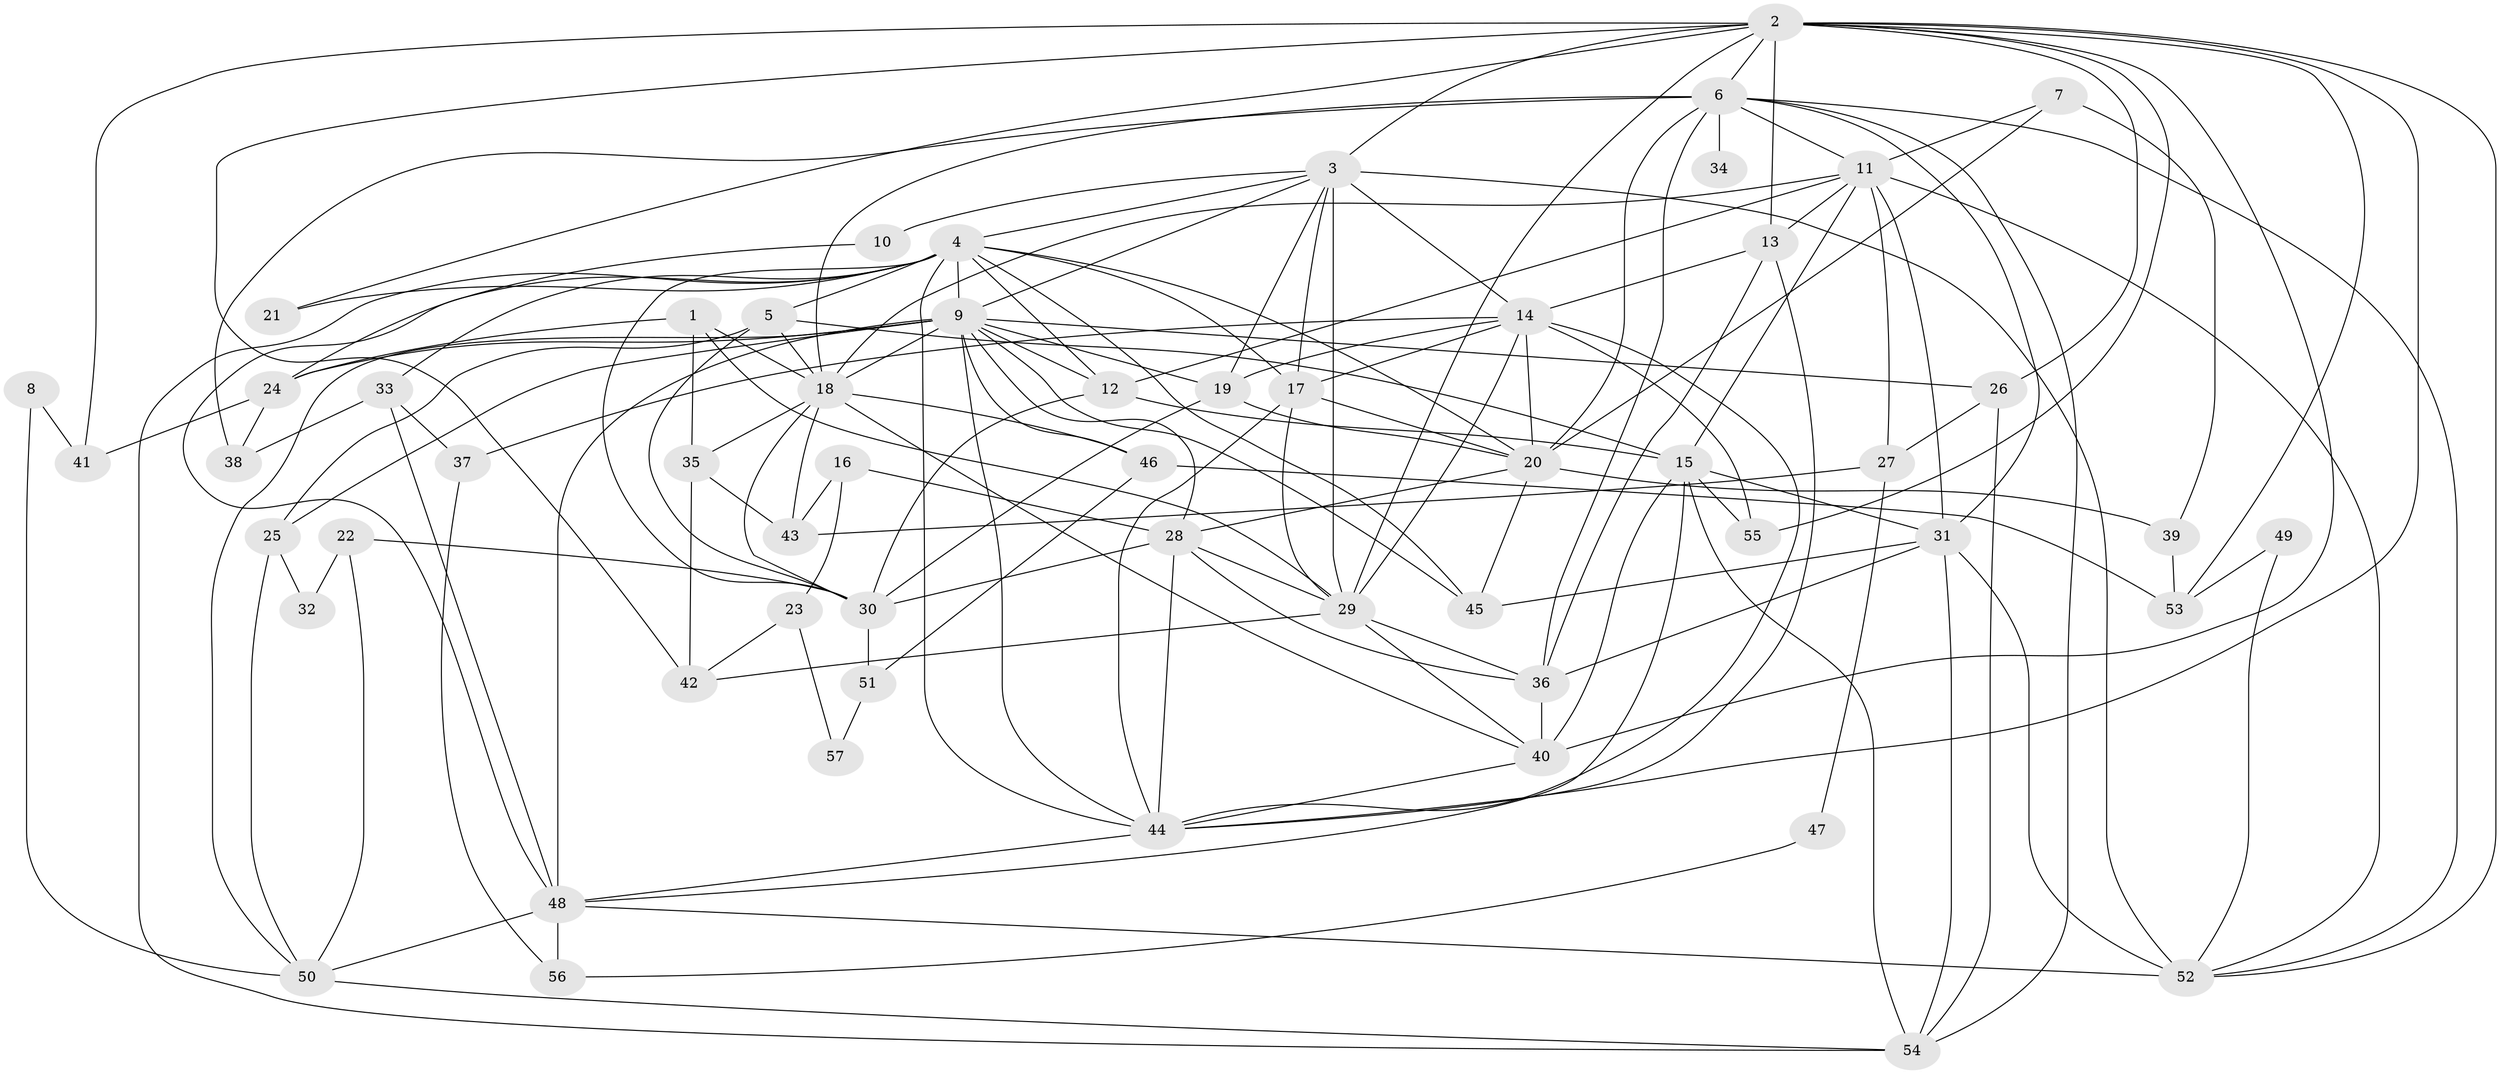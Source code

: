 // original degree distribution, {4: 0.3508771929824561, 3: 0.24561403508771928, 2: 0.11403508771929824, 5: 0.18421052631578946, 7: 0.02631578947368421, 6: 0.05263157894736842, 8: 0.02631578947368421}
// Generated by graph-tools (version 1.1) at 2025/50/03/04/25 22:50:54]
// undirected, 57 vertices, 153 edges
graph export_dot {
  node [color=gray90,style=filled];
  1;
  2;
  3;
  4;
  5;
  6;
  7;
  8;
  9;
  10;
  11;
  12;
  13;
  14;
  15;
  16;
  17;
  18;
  19;
  20;
  21;
  22;
  23;
  24;
  25;
  26;
  27;
  28;
  29;
  30;
  31;
  32;
  33;
  34;
  35;
  36;
  37;
  38;
  39;
  40;
  41;
  42;
  43;
  44;
  45;
  46;
  47;
  48;
  49;
  50;
  51;
  52;
  53;
  54;
  55;
  56;
  57;
  1 -- 18 [weight=1.0];
  1 -- 24 [weight=1.0];
  1 -- 29 [weight=1.0];
  1 -- 35 [weight=1.0];
  2 -- 3 [weight=1.0];
  2 -- 6 [weight=1.0];
  2 -- 13 [weight=1.0];
  2 -- 21 [weight=2.0];
  2 -- 26 [weight=1.0];
  2 -- 29 [weight=1.0];
  2 -- 40 [weight=2.0];
  2 -- 41 [weight=2.0];
  2 -- 42 [weight=1.0];
  2 -- 44 [weight=1.0];
  2 -- 52 [weight=1.0];
  2 -- 53 [weight=1.0];
  2 -- 55 [weight=2.0];
  3 -- 4 [weight=1.0];
  3 -- 9 [weight=1.0];
  3 -- 10 [weight=1.0];
  3 -- 14 [weight=2.0];
  3 -- 17 [weight=1.0];
  3 -- 19 [weight=1.0];
  3 -- 29 [weight=1.0];
  3 -- 52 [weight=2.0];
  4 -- 5 [weight=1.0];
  4 -- 9 [weight=2.0];
  4 -- 12 [weight=1.0];
  4 -- 17 [weight=1.0];
  4 -- 20 [weight=1.0];
  4 -- 21 [weight=1.0];
  4 -- 30 [weight=1.0];
  4 -- 33 [weight=1.0];
  4 -- 44 [weight=1.0];
  4 -- 45 [weight=1.0];
  4 -- 48 [weight=1.0];
  4 -- 54 [weight=1.0];
  5 -- 15 [weight=1.0];
  5 -- 18 [weight=1.0];
  5 -- 25 [weight=1.0];
  5 -- 30 [weight=1.0];
  6 -- 11 [weight=1.0];
  6 -- 18 [weight=1.0];
  6 -- 20 [weight=1.0];
  6 -- 31 [weight=1.0];
  6 -- 34 [weight=2.0];
  6 -- 36 [weight=2.0];
  6 -- 38 [weight=1.0];
  6 -- 52 [weight=1.0];
  6 -- 54 [weight=1.0];
  7 -- 11 [weight=1.0];
  7 -- 20 [weight=1.0];
  7 -- 39 [weight=1.0];
  8 -- 41 [weight=1.0];
  8 -- 50 [weight=1.0];
  9 -- 12 [weight=2.0];
  9 -- 18 [weight=1.0];
  9 -- 19 [weight=1.0];
  9 -- 24 [weight=2.0];
  9 -- 25 [weight=1.0];
  9 -- 26 [weight=1.0];
  9 -- 28 [weight=1.0];
  9 -- 44 [weight=1.0];
  9 -- 45 [weight=1.0];
  9 -- 46 [weight=1.0];
  9 -- 48 [weight=2.0];
  9 -- 50 [weight=1.0];
  10 -- 24 [weight=1.0];
  11 -- 12 [weight=1.0];
  11 -- 13 [weight=1.0];
  11 -- 15 [weight=1.0];
  11 -- 18 [weight=1.0];
  11 -- 27 [weight=1.0];
  11 -- 31 [weight=1.0];
  11 -- 52 [weight=1.0];
  12 -- 15 [weight=1.0];
  12 -- 30 [weight=2.0];
  13 -- 14 [weight=1.0];
  13 -- 36 [weight=1.0];
  13 -- 44 [weight=1.0];
  14 -- 17 [weight=1.0];
  14 -- 19 [weight=1.0];
  14 -- 20 [weight=1.0];
  14 -- 29 [weight=2.0];
  14 -- 37 [weight=1.0];
  14 -- 44 [weight=1.0];
  14 -- 55 [weight=1.0];
  15 -- 31 [weight=1.0];
  15 -- 40 [weight=1.0];
  15 -- 48 [weight=1.0];
  15 -- 54 [weight=1.0];
  15 -- 55 [weight=1.0];
  16 -- 23 [weight=1.0];
  16 -- 28 [weight=1.0];
  16 -- 43 [weight=1.0];
  17 -- 20 [weight=1.0];
  17 -- 29 [weight=1.0];
  17 -- 44 [weight=1.0];
  18 -- 30 [weight=1.0];
  18 -- 35 [weight=1.0];
  18 -- 40 [weight=1.0];
  18 -- 43 [weight=1.0];
  18 -- 46 [weight=1.0];
  19 -- 20 [weight=1.0];
  19 -- 30 [weight=1.0];
  20 -- 28 [weight=1.0];
  20 -- 39 [weight=2.0];
  20 -- 45 [weight=1.0];
  22 -- 30 [weight=1.0];
  22 -- 32 [weight=1.0];
  22 -- 50 [weight=1.0];
  23 -- 42 [weight=1.0];
  23 -- 57 [weight=1.0];
  24 -- 38 [weight=1.0];
  24 -- 41 [weight=1.0];
  25 -- 32 [weight=1.0];
  25 -- 50 [weight=1.0];
  26 -- 27 [weight=1.0];
  26 -- 54 [weight=1.0];
  27 -- 43 [weight=1.0];
  27 -- 47 [weight=1.0];
  28 -- 29 [weight=1.0];
  28 -- 30 [weight=2.0];
  28 -- 36 [weight=1.0];
  28 -- 44 [weight=2.0];
  29 -- 36 [weight=2.0];
  29 -- 40 [weight=1.0];
  29 -- 42 [weight=1.0];
  30 -- 51 [weight=1.0];
  31 -- 36 [weight=1.0];
  31 -- 45 [weight=1.0];
  31 -- 52 [weight=1.0];
  31 -- 54 [weight=1.0];
  33 -- 37 [weight=1.0];
  33 -- 38 [weight=1.0];
  33 -- 48 [weight=1.0];
  35 -- 42 [weight=1.0];
  35 -- 43 [weight=1.0];
  36 -- 40 [weight=1.0];
  37 -- 56 [weight=1.0];
  39 -- 53 [weight=1.0];
  40 -- 44 [weight=1.0];
  44 -- 48 [weight=1.0];
  46 -- 51 [weight=1.0];
  46 -- 53 [weight=1.0];
  47 -- 56 [weight=1.0];
  48 -- 50 [weight=1.0];
  48 -- 52 [weight=1.0];
  48 -- 56 [weight=1.0];
  49 -- 52 [weight=1.0];
  49 -- 53 [weight=1.0];
  50 -- 54 [weight=1.0];
  51 -- 57 [weight=1.0];
}
